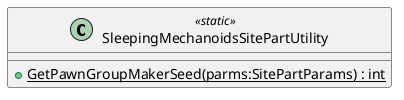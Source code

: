 @startuml
class SleepingMechanoidsSitePartUtility <<static>> {
    + {static} GetPawnGroupMakerSeed(parms:SitePartParams) : int
}
@enduml
